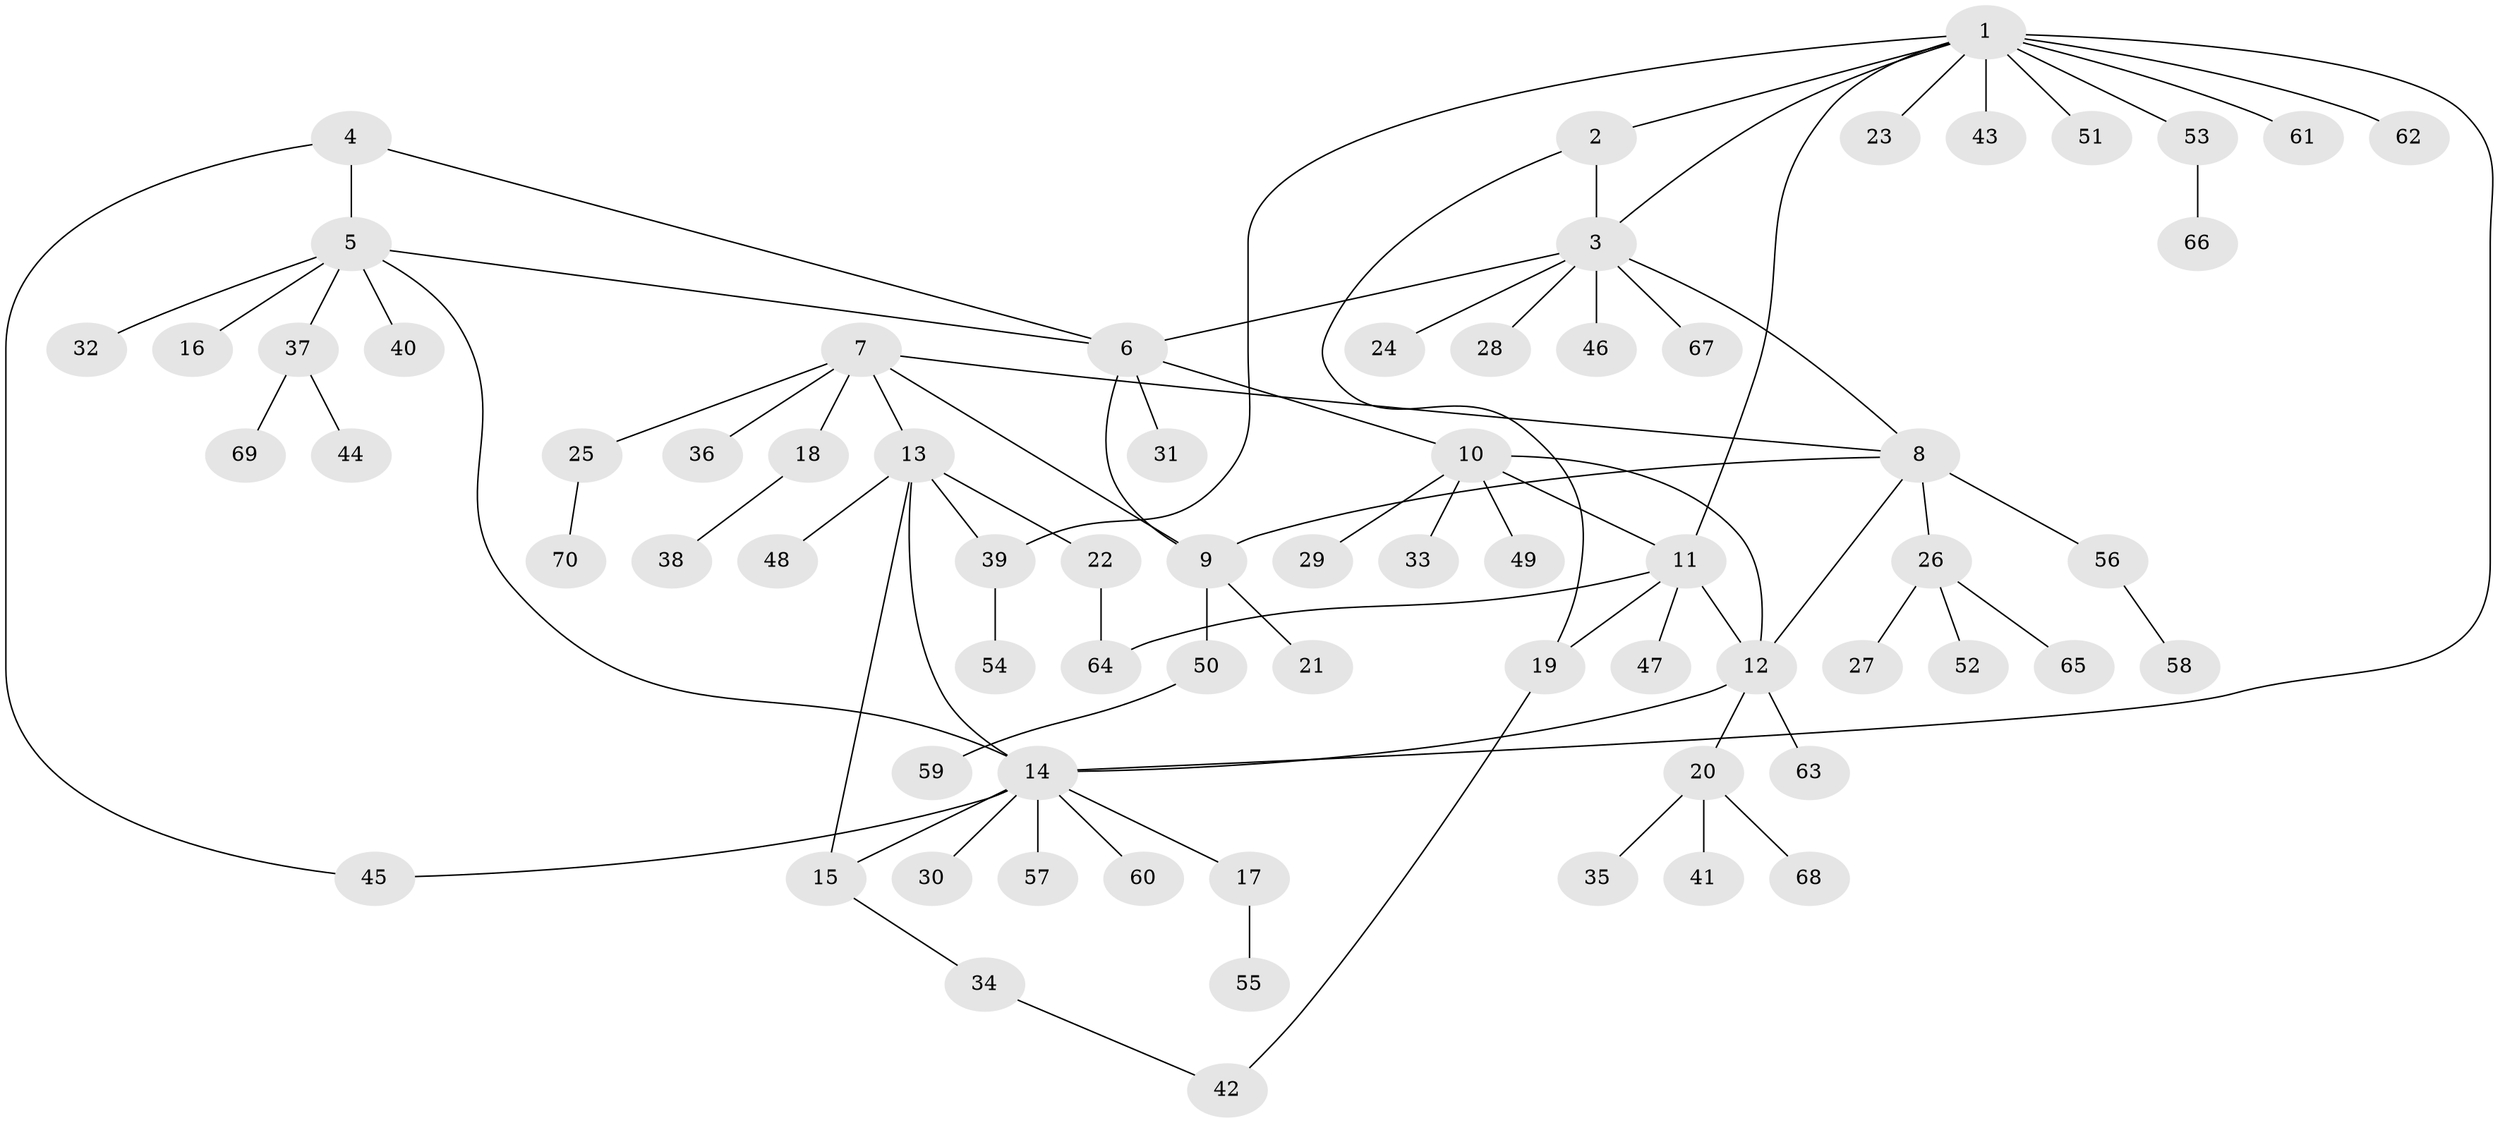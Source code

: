 // Generated by graph-tools (version 1.1) at 2025/15/03/09/25 04:15:51]
// undirected, 70 vertices, 85 edges
graph export_dot {
graph [start="1"]
  node [color=gray90,style=filled];
  1;
  2;
  3;
  4;
  5;
  6;
  7;
  8;
  9;
  10;
  11;
  12;
  13;
  14;
  15;
  16;
  17;
  18;
  19;
  20;
  21;
  22;
  23;
  24;
  25;
  26;
  27;
  28;
  29;
  30;
  31;
  32;
  33;
  34;
  35;
  36;
  37;
  38;
  39;
  40;
  41;
  42;
  43;
  44;
  45;
  46;
  47;
  48;
  49;
  50;
  51;
  52;
  53;
  54;
  55;
  56;
  57;
  58;
  59;
  60;
  61;
  62;
  63;
  64;
  65;
  66;
  67;
  68;
  69;
  70;
  1 -- 2;
  1 -- 3;
  1 -- 11;
  1 -- 14;
  1 -- 23;
  1 -- 39;
  1 -- 43;
  1 -- 51;
  1 -- 53;
  1 -- 61;
  1 -- 62;
  2 -- 3;
  2 -- 19;
  3 -- 6;
  3 -- 8;
  3 -- 24;
  3 -- 28;
  3 -- 46;
  3 -- 67;
  4 -- 5;
  4 -- 6;
  4 -- 45;
  5 -- 6;
  5 -- 14;
  5 -- 16;
  5 -- 32;
  5 -- 37;
  5 -- 40;
  6 -- 9;
  6 -- 10;
  6 -- 31;
  7 -- 8;
  7 -- 9;
  7 -- 13;
  7 -- 18;
  7 -- 25;
  7 -- 36;
  8 -- 9;
  8 -- 12;
  8 -- 26;
  8 -- 56;
  9 -- 21;
  9 -- 50;
  10 -- 11;
  10 -- 12;
  10 -- 29;
  10 -- 33;
  10 -- 49;
  11 -- 12;
  11 -- 19;
  11 -- 47;
  11 -- 64;
  12 -- 14;
  12 -- 20;
  12 -- 63;
  13 -- 14;
  13 -- 15;
  13 -- 22;
  13 -- 39;
  13 -- 48;
  14 -- 15;
  14 -- 17;
  14 -- 30;
  14 -- 45;
  14 -- 57;
  14 -- 60;
  15 -- 34;
  17 -- 55;
  18 -- 38;
  19 -- 42;
  20 -- 35;
  20 -- 41;
  20 -- 68;
  22 -- 64;
  25 -- 70;
  26 -- 27;
  26 -- 52;
  26 -- 65;
  34 -- 42;
  37 -- 44;
  37 -- 69;
  39 -- 54;
  50 -- 59;
  53 -- 66;
  56 -- 58;
}
